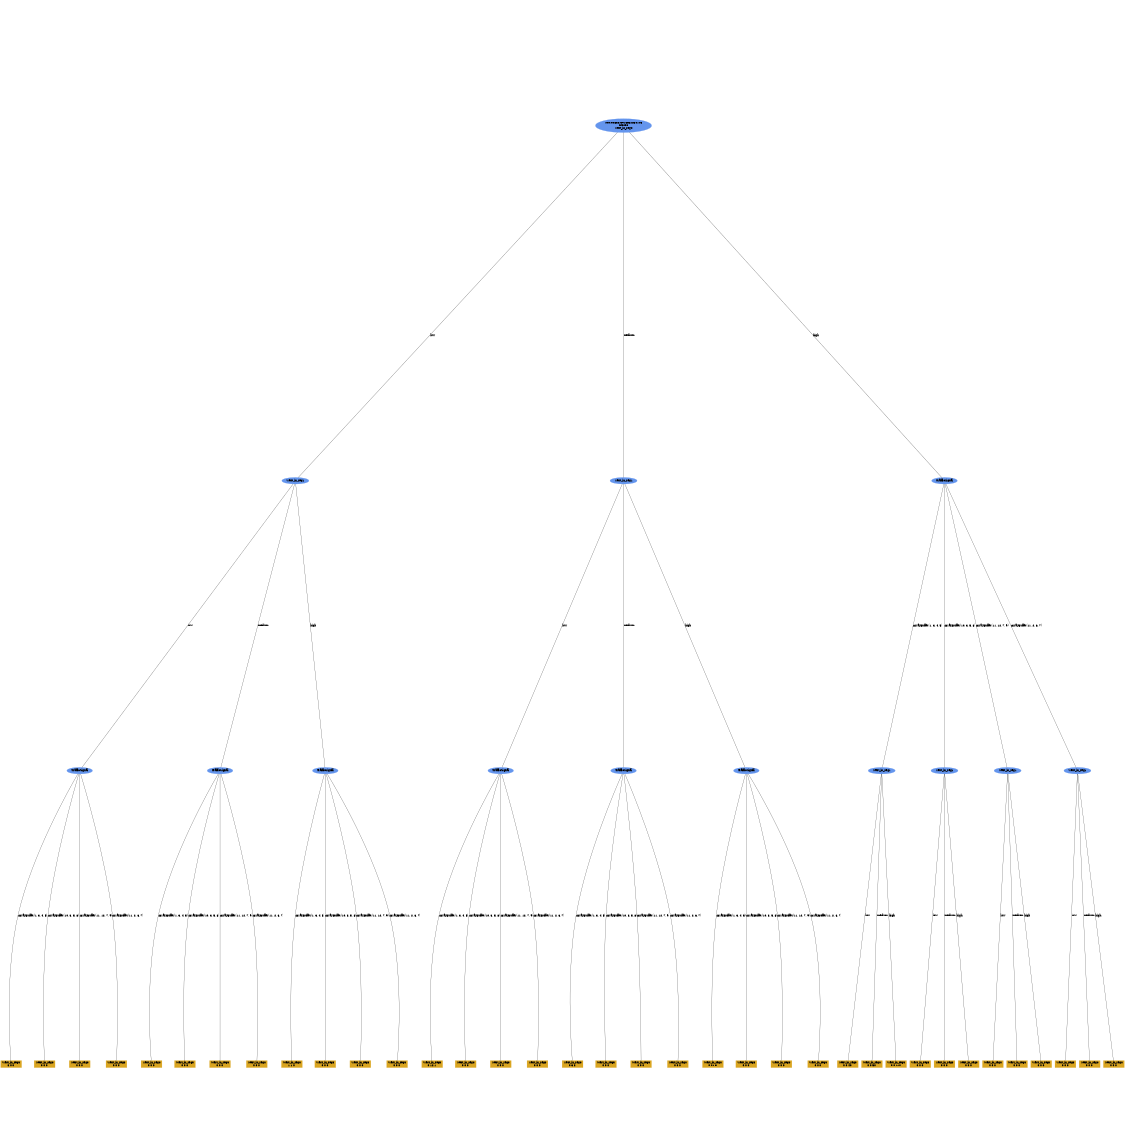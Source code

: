 digraph "DD" {
size = "7.5,10"
ratio=1.0;
center = true;
edge [dir = none];
{ rank = same; node [shape=ellipse, style=filled, color=cornflowerblue];"26494" [label="score=853.3916552864146\nN=250\nWest_in_seg0"];}
{ rank = same; node [shape=ellipse, style=filled, color=cornflowerblue];"26507" [label="West_in_seg1"];}
{ rank = same; node [shape=ellipse, style=filled, color=cornflowerblue];"26520" [label="West_in_seg1"];}
{ rank = same; node [shape=ellipse, style=filled, color=cornflowerblue];"26533" [label="TrafficSignal"];}
{ rank = same; node [shape=ellipse, style=filled, color=cornflowerblue];"26543" [label="TrafficSignal"];}
{ rank = same; node [shape=ellipse, style=filled, color=cornflowerblue];"26553" [label="TrafficSignal"];}
{ rank = same; node [shape=ellipse, style=filled, color=cornflowerblue];"26563" [label="TrafficSignal"];}
{ rank = same; node [shape=ellipse, style=filled, color=cornflowerblue];"26573" [label="TrafficSignal"];}
{ rank = same; node [shape=ellipse, style=filled, color=cornflowerblue];"26583" [label="TrafficSignal"];}
{ rank = same; node [shape=ellipse, style=filled, color=cornflowerblue];"26593" [label="TrafficSignal"];}
{ rank = same; node [shape=ellipse, style=filled, color=cornflowerblue];"26602" [label="West_in_seg1"];}
{ rank = same; node [shape=ellipse, style=filled, color=cornflowerblue];"26610" [label="West_in_seg1"];}
{ rank = same; node [shape=ellipse, style=filled, color=cornflowerblue];"26618" [label="West_in_seg1"];}
{ rank = same; node [shape=ellipse, style=filled, color=cornflowerblue];"26626" [label="West_in_seg1"];}
{ rank = same; node [shape=box, style=filled, color=goldenrod];"26544" [label="West_in_seg0\n3 0 0 "];}
{ rank = same; node [shape=box, style=filled, color=goldenrod];"26545" [label="West_in_seg0\n0 0 0 "];}
{ rank = same; node [shape=box, style=filled, color=goldenrod];"26546" [label="West_in_seg0\n0 0 0 "];}
{ rank = same; node [shape=box, style=filled, color=goldenrod];"26547" [label="West_in_seg0\n0 0 0 "];}
{ rank = same; node [shape=box, style=filled, color=goldenrod];"26554" [label="West_in_seg0\n0 0 0 "];}
{ rank = same; node [shape=box, style=filled, color=goldenrod];"26555" [label="West_in_seg0\n0 0 0 "];}
{ rank = same; node [shape=box, style=filled, color=goldenrod];"26556" [label="West_in_seg0\n0 0 0 "];}
{ rank = same; node [shape=box, style=filled, color=goldenrod];"26557" [label="West_in_seg0\n0 0 0 "];}
{ rank = same; node [shape=box, style=filled, color=goldenrod];"26564" [label="West_in_seg0\n1 1 0 "];}
{ rank = same; node [shape=box, style=filled, color=goldenrod];"26565" [label="West_in_seg0\n0 0 0 "];}
{ rank = same; node [shape=box, style=filled, color=goldenrod];"26566" [label="West_in_seg0\n0 0 0 "];}
{ rank = same; node [shape=box, style=filled, color=goldenrod];"26567" [label="West_in_seg0\n0 0 0 "];}
{ rank = same; node [shape=box, style=filled, color=goldenrod];"26574" [label="West_in_seg0\n0 12 1 "];}
{ rank = same; node [shape=box, style=filled, color=goldenrod];"26575" [label="West_in_seg0\n0 0 0 "];}
{ rank = same; node [shape=box, style=filled, color=goldenrod];"26576" [label="West_in_seg0\n0 0 0 "];}
{ rank = same; node [shape=box, style=filled, color=goldenrod];"26577" [label="West_in_seg0\n0 0 0 "];}
{ rank = same; node [shape=box, style=filled, color=goldenrod];"26584" [label="West_in_seg0\n0 3 3 "];}
{ rank = same; node [shape=box, style=filled, color=goldenrod];"26585" [label="West_in_seg0\n0 0 0 "];}
{ rank = same; node [shape=box, style=filled, color=goldenrod];"26586" [label="West_in_seg0\n0 0 0 "];}
{ rank = same; node [shape=box, style=filled, color=goldenrod];"26587" [label="West_in_seg0\n0 0 0 "];}
{ rank = same; node [shape=box, style=filled, color=goldenrod];"26594" [label="West_in_seg0\n0 21 3 "];}
{ rank = same; node [shape=box, style=filled, color=goldenrod];"26595" [label="West_in_seg0\n0 0 0 "];}
{ rank = same; node [shape=box, style=filled, color=goldenrod];"26596" [label="West_in_seg0\n0 0 0 "];}
{ rank = same; node [shape=box, style=filled, color=goldenrod];"26597" [label="West_in_seg0\n0 0 0 "];}
{ rank = same; node [shape=box, style=filled, color=goldenrod];"26603" [label="West_in_seg0\n0 0 40 "];}
{ rank = same; node [shape=box, style=filled, color=goldenrod];"26604" [label="West_in_seg0\n0 0 50 "];}
{ rank = same; node [shape=box, style=filled, color=goldenrod];"26605" [label="West_in_seg0\n0 0 112 "];}
{ rank = same; node [shape=box, style=filled, color=goldenrod];"26611" [label="West_in_seg0\n0 0 0 "];}
{ rank = same; node [shape=box, style=filled, color=goldenrod];"26612" [label="West_in_seg0\n0 0 0 "];}
{ rank = same; node [shape=box, style=filled, color=goldenrod];"26613" [label="West_in_seg0\n0 0 0 "];}
{ rank = same; node [shape=box, style=filled, color=goldenrod];"26619" [label="West_in_seg0\n0 0 0 "];}
{ rank = same; node [shape=box, style=filled, color=goldenrod];"26620" [label="West_in_seg0\n0 0 0 "];}
{ rank = same; node [shape=box, style=filled, color=goldenrod];"26621" [label="West_in_seg0\n0 0 0 "];}
{ rank = same; node [shape=box, style=filled, color=goldenrod];"26627" [label="West_in_seg0\n0 0 0 "];}
{ rank = same; node [shape=box, style=filled, color=goldenrod];"26628" [label="West_in_seg0\n0 0 0 "];}
{ rank = same; node [shape=box, style=filled, color=goldenrod];"26629" [label="West_in_seg0\n0 0 0 "];}
"26494" -> "26507" [label = "low"];
"26494" -> "26520" [label = "medium"];
"26494" -> "26533" [label = "high"];
"26507" -> "26543" [label = "low"];
"26507" -> "26553" [label = "medium"];
"26507" -> "26563" [label = "high"];
"26520" -> "26573" [label = "low"];
"26520" -> "26583" [label = "medium"];
"26520" -> "26593" [label = "high"];
"26533" -> "26602" [label = "ArrayBuffer(1, 3, 4, 5)"];
"26533" -> "26610" [label = "ArrayBuffer(10, 3, 5, 8)"];
"26533" -> "26618" [label = "ArrayBuffer(11, 12, 7, 9)"];
"26533" -> "26626" [label = "ArrayBuffer(11, 2, 6, 7)"];
"26543" -> "26544" [label = "ArrayBuffer(1, 3, 4, 5)"];
"26543" -> "26545" [label = "ArrayBuffer(10, 3, 5, 8)"];
"26543" -> "26546" [label = "ArrayBuffer(11, 12, 7, 9)"];
"26543" -> "26547" [label = "ArrayBuffer(11, 2, 6, 7)"];
"26553" -> "26554" [label = "ArrayBuffer(1, 3, 4, 5)"];
"26553" -> "26555" [label = "ArrayBuffer(10, 3, 5, 8)"];
"26553" -> "26556" [label = "ArrayBuffer(11, 12, 7, 9)"];
"26553" -> "26557" [label = "ArrayBuffer(11, 2, 6, 7)"];
"26563" -> "26564" [label = "ArrayBuffer(1, 3, 4, 5)"];
"26563" -> "26565" [label = "ArrayBuffer(10, 3, 5, 8)"];
"26563" -> "26566" [label = "ArrayBuffer(11, 12, 7, 9)"];
"26563" -> "26567" [label = "ArrayBuffer(11, 2, 6, 7)"];
"26573" -> "26574" [label = "ArrayBuffer(1, 3, 4, 5)"];
"26573" -> "26575" [label = "ArrayBuffer(10, 3, 5, 8)"];
"26573" -> "26576" [label = "ArrayBuffer(11, 12, 7, 9)"];
"26573" -> "26577" [label = "ArrayBuffer(11, 2, 6, 7)"];
"26583" -> "26584" [label = "ArrayBuffer(1, 3, 4, 5)"];
"26583" -> "26585" [label = "ArrayBuffer(10, 3, 5, 8)"];
"26583" -> "26586" [label = "ArrayBuffer(11, 12, 7, 9)"];
"26583" -> "26587" [label = "ArrayBuffer(11, 2, 6, 7)"];
"26593" -> "26594" [label = "ArrayBuffer(1, 3, 4, 5)"];
"26593" -> "26595" [label = "ArrayBuffer(10, 3, 5, 8)"];
"26593" -> "26596" [label = "ArrayBuffer(11, 12, 7, 9)"];
"26593" -> "26597" [label = "ArrayBuffer(11, 2, 6, 7)"];
"26602" -> "26603" [label = "low"];
"26602" -> "26604" [label = "medium"];
"26602" -> "26605" [label = "high"];
"26610" -> "26611" [label = "low"];
"26610" -> "26612" [label = "medium"];
"26610" -> "26613" [label = "high"];
"26618" -> "26619" [label = "low"];
"26618" -> "26620" [label = "medium"];
"26618" -> "26621" [label = "high"];
"26626" -> "26627" [label = "low"];
"26626" -> "26628" [label = "medium"];
"26626" -> "26629" [label = "high"];

}